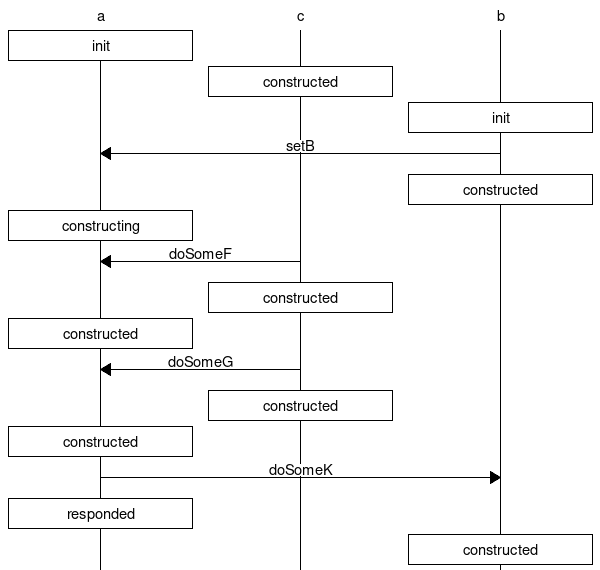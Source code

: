 msc {
    a,c,b;
    a box a  [label="init"];
    c box c  [label="constructed"];
    b box b  [label="init"];
    b=>a [label="setB"];
    b box b [label="constructed"];
    a box a [label="constructing"];
    c=>a [label="doSomeF"];
    c box c [label="constructed"];
    a box a [label="constructed"];
    c=>a [label="doSomeG"];
    c box c [label="constructed"];
    a box a [label="constructed"];
    a=>b [label="doSomeK"];
    a box a [label="responded"];
    b box b [label="constructed"];
}
